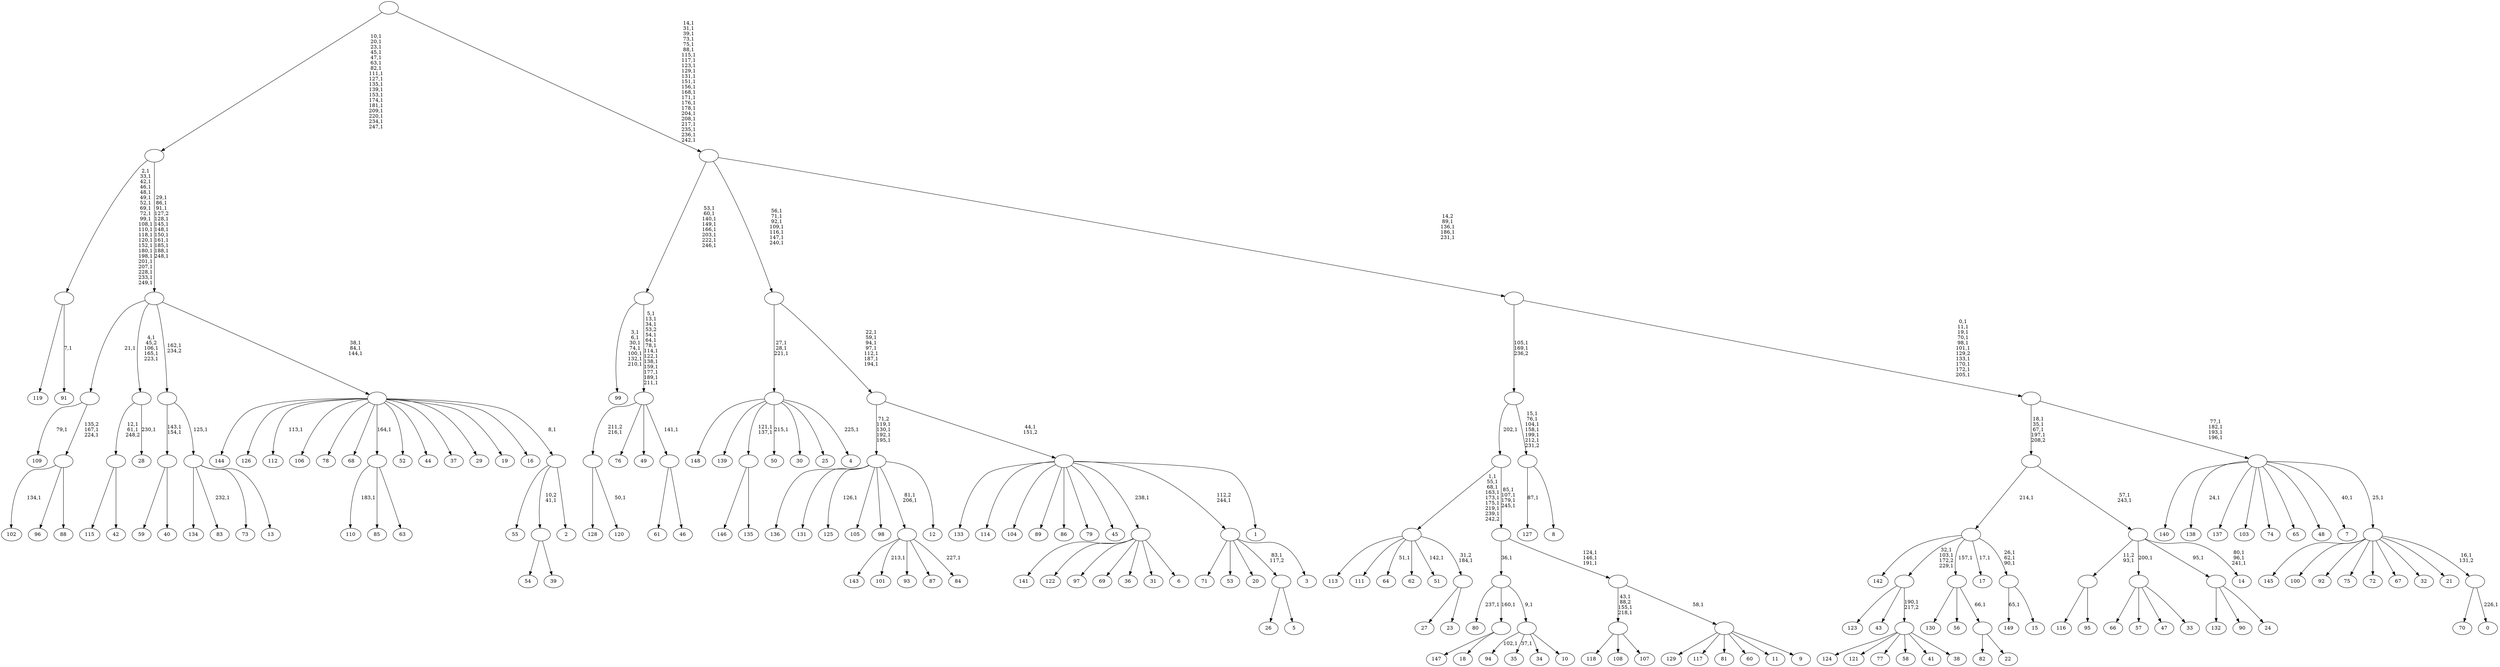 digraph T {
	400 [label="149"]
	398 [label="148"]
	397 [label="147"]
	396 [label="146"]
	395 [label="145"]
	394 [label="144"]
	393 [label="143"]
	392 [label="142"]
	391 [label="141"]
	390 [label="140"]
	389 [label="139"]
	388 [label="138"]
	386 [label="137"]
	385 [label="136"]
	384 [label="135"]
	383 [label=""]
	381 [label="134"]
	380 [label="133"]
	379 [label="132"]
	378 [label="131"]
	377 [label="130"]
	376 [label="129"]
	375 [label="128"]
	374 [label="127"]
	372 [label="126"]
	371 [label="125"]
	369 [label="124"]
	368 [label="123"]
	367 [label="122"]
	366 [label="121"]
	365 [label="120"]
	363 [label=""]
	362 [label="119"]
	361 [label="118"]
	360 [label="117"]
	359 [label="116"]
	358 [label="115"]
	357 [label="114"]
	356 [label="113"]
	355 [label="112"]
	353 [label="111"]
	352 [label="110"]
	350 [label="109"]
	348 [label="108"]
	347 [label="107"]
	346 [label=""]
	343 [label="106"]
	342 [label="105"]
	341 [label="104"]
	340 [label="103"]
	339 [label="102"]
	337 [label="101"]
	335 [label="100"]
	334 [label="99"]
	326 [label="98"]
	325 [label="97"]
	324 [label="96"]
	323 [label="95"]
	322 [label=""]
	321 [label="94"]
	319 [label="93"]
	318 [label="92"]
	317 [label="91"]
	315 [label=""]
	293 [label="90"]
	292 [label="89"]
	291 [label="88"]
	290 [label=""]
	288 [label=""]
	287 [label="87"]
	286 [label="86"]
	285 [label="85"]
	284 [label="84"]
	282 [label=""]
	280 [label="83"]
	278 [label="82"]
	277 [label="81"]
	276 [label="80"]
	274 [label="79"]
	273 [label="78"]
	272 [label="77"]
	271 [label="76"]
	270 [label="75"]
	269 [label="74"]
	268 [label="73"]
	267 [label="72"]
	266 [label="71"]
	265 [label="70"]
	264 [label="69"]
	263 [label="68"]
	262 [label="67"]
	261 [label="66"]
	260 [label="65"]
	259 [label="64"]
	257 [label="63"]
	256 [label=""]
	255 [label="62"]
	254 [label="61"]
	253 [label="60"]
	252 [label="59"]
	251 [label="58"]
	250 [label="57"]
	249 [label="56"]
	248 [label="55"]
	247 [label="54"]
	246 [label="53"]
	245 [label="52"]
	244 [label="51"]
	242 [label="50"]
	240 [label="49"]
	239 [label="48"]
	238 [label="47"]
	237 [label="46"]
	236 [label=""]
	235 [label=""]
	222 [label=""]
	214 [label="45"]
	213 [label="44"]
	212 [label="43"]
	211 [label="42"]
	210 [label=""]
	208 [label="41"]
	207 [label="40"]
	206 [label=""]
	204 [label="39"]
	203 [label=""]
	202 [label="38"]
	201 [label=""]
	200 [label=""]
	197 [label="37"]
	196 [label="36"]
	195 [label="35"]
	193 [label="34"]
	192 [label="33"]
	191 [label=""]
	190 [label="32"]
	189 [label="31"]
	188 [label="30"]
	187 [label="29"]
	186 [label="28"]
	184 [label=""]
	180 [label="27"]
	179 [label="26"]
	178 [label="25"]
	177 [label="24"]
	176 [label=""]
	175 [label="23"]
	174 [label=""]
	173 [label=""]
	165 [label="22"]
	164 [label=""]
	163 [label=""]
	162 [label="21"]
	161 [label="20"]
	160 [label="19"]
	159 [label="18"]
	158 [label=""]
	157 [label="17"]
	155 [label="16"]
	154 [label="15"]
	153 [label=""]
	150 [label=""]
	149 [label="14"]
	145 [label=""]
	143 [label=""]
	139 [label="13"]
	138 [label=""]
	137 [label=""]
	136 [label="12"]
	135 [label=""]
	131 [label="11"]
	130 [label="10"]
	129 [label=""]
	128 [label=""]
	127 [label="9"]
	126 [label=""]
	125 [label=""]
	122 [label=""]
	118 [label=""]
	117 [label="8"]
	116 [label=""]
	110 [label=""]
	108 [label="7"]
	106 [label="6"]
	105 [label=""]
	104 [label="5"]
	103 [label=""]
	102 [label="4"]
	100 [label=""]
	97 [label="3"]
	96 [label=""]
	95 [label="2"]
	94 [label=""]
	93 [label=""]
	90 [label=""]
	79 [label=""]
	61 [label="1"]
	60 [label=""]
	59 [label=""]
	52 [label=""]
	45 [label="0"]
	43 [label=""]
	42 [label=""]
	41 [label=""]
	37 [label=""]
	27 [label=""]
	23 [label=""]
	0 [label=""]
	383 -> 396 [label=""]
	383 -> 384 [label=""]
	363 -> 365 [label="50,1"]
	363 -> 375 [label=""]
	346 -> 361 [label=""]
	346 -> 348 [label=""]
	346 -> 347 [label=""]
	322 -> 359 [label=""]
	322 -> 323 [label=""]
	315 -> 317 [label="7,1"]
	315 -> 362 [label=""]
	290 -> 339 [label="134,1"]
	290 -> 324 [label=""]
	290 -> 291 [label=""]
	288 -> 290 [label="135,2\n167,1\n224,1"]
	288 -> 350 [label="79,1"]
	282 -> 284 [label="227,1"]
	282 -> 337 [label="213,1"]
	282 -> 393 [label=""]
	282 -> 319 [label=""]
	282 -> 287 [label=""]
	256 -> 352 [label="183,1"]
	256 -> 285 [label=""]
	256 -> 257 [label=""]
	236 -> 254 [label=""]
	236 -> 237 [label=""]
	235 -> 363 [label="211,2\n216,1"]
	235 -> 271 [label=""]
	235 -> 240 [label=""]
	235 -> 236 [label="141,1"]
	222 -> 235 [label="5,1\n13,1\n34,1\n53,2\n54,1\n64,1\n78,1\n114,1\n122,1\n138,1\n159,1\n177,1\n189,1\n211,1"]
	222 -> 334 [label="3,1\n6,1\n30,1\n74,1\n100,1\n132,1\n210,1"]
	210 -> 358 [label=""]
	210 -> 211 [label=""]
	206 -> 252 [label=""]
	206 -> 207 [label=""]
	203 -> 247 [label=""]
	203 -> 204 [label=""]
	201 -> 369 [label=""]
	201 -> 366 [label=""]
	201 -> 272 [label=""]
	201 -> 251 [label=""]
	201 -> 208 [label=""]
	201 -> 202 [label=""]
	200 -> 368 [label=""]
	200 -> 212 [label=""]
	200 -> 201 [label="190,1\n217,2"]
	191 -> 261 [label=""]
	191 -> 250 [label=""]
	191 -> 238 [label=""]
	191 -> 192 [label=""]
	184 -> 186 [label="230,1"]
	184 -> 210 [label="12,1\n61,1\n248,2"]
	176 -> 379 [label=""]
	176 -> 293 [label=""]
	176 -> 177 [label=""]
	174 -> 180 [label=""]
	174 -> 175 [label=""]
	173 -> 244 [label="142,1"]
	173 -> 259 [label="51,1"]
	173 -> 356 [label=""]
	173 -> 353 [label=""]
	173 -> 255 [label=""]
	173 -> 174 [label="31,2\n184,1"]
	164 -> 278 [label=""]
	164 -> 165 [label=""]
	163 -> 377 [label=""]
	163 -> 249 [label=""]
	163 -> 164 [label="66,1"]
	158 -> 397 [label=""]
	158 -> 159 [label=""]
	153 -> 400 [label="65,1"]
	153 -> 154 [label=""]
	150 -> 153 [label="26,1\n62,1\n90,1"]
	150 -> 157 [label="17,1"]
	150 -> 200 [label="32,1\n103,1\n172,2\n229,1"]
	150 -> 392 [label=""]
	150 -> 163 [label="157,1"]
	145 -> 149 [label="80,1\n96,1\n241,1"]
	145 -> 322 [label="11,2\n93,1"]
	145 -> 191 [label="200,1"]
	145 -> 176 [label="95,1"]
	143 -> 145 [label="57,1\n243,1"]
	143 -> 150 [label="214,1"]
	138 -> 280 [label="232,1"]
	138 -> 381 [label=""]
	138 -> 268 [label=""]
	138 -> 139 [label=""]
	137 -> 206 [label="143,1\n154,1"]
	137 -> 138 [label="125,1"]
	135 -> 282 [label="81,1\n206,1"]
	135 -> 371 [label="126,1"]
	135 -> 385 [label=""]
	135 -> 378 [label=""]
	135 -> 342 [label=""]
	135 -> 326 [label=""]
	135 -> 136 [label=""]
	129 -> 195 [label="37,1"]
	129 -> 321 [label="102,1"]
	129 -> 193 [label=""]
	129 -> 130 [label=""]
	128 -> 276 [label="237,1"]
	128 -> 158 [label="160,1"]
	128 -> 129 [label="9,1"]
	126 -> 376 [label=""]
	126 -> 360 [label=""]
	126 -> 277 [label=""]
	126 -> 253 [label=""]
	126 -> 131 [label=""]
	126 -> 127 [label=""]
	125 -> 346 [label="43,1\n88,2\n155,1\n218,1"]
	125 -> 126 [label="58,1"]
	122 -> 125 [label="124,1\n146,1\n191,1"]
	122 -> 128 [label="36,1"]
	118 -> 122 [label="85,1\n107,1\n179,1\n245,1"]
	118 -> 173 [label="1,1\n55,1\n68,1\n163,1\n173,1\n175,1\n219,1\n239,1\n242,2"]
	116 -> 374 [label="87,1"]
	116 -> 117 [label=""]
	110 -> 116 [label="15,1\n76,1\n104,1\n158,1\n199,1\n212,1\n231,2"]
	110 -> 118 [label="202,1"]
	105 -> 391 [label=""]
	105 -> 367 [label=""]
	105 -> 325 [label=""]
	105 -> 264 [label=""]
	105 -> 196 [label=""]
	105 -> 189 [label=""]
	105 -> 106 [label=""]
	103 -> 179 [label=""]
	103 -> 104 [label=""]
	100 -> 102 [label="225,1"]
	100 -> 242 [label="215,1"]
	100 -> 383 [label="121,1\n137,1"]
	100 -> 398 [label=""]
	100 -> 389 [label=""]
	100 -> 188 [label=""]
	100 -> 178 [label=""]
	96 -> 266 [label=""]
	96 -> 246 [label=""]
	96 -> 161 [label=""]
	96 -> 103 [label="83,1\n117,2"]
	96 -> 97 [label=""]
	94 -> 248 [label=""]
	94 -> 203 [label="10,2\n41,1"]
	94 -> 95 [label=""]
	93 -> 355 [label="113,1"]
	93 -> 394 [label=""]
	93 -> 372 [label=""]
	93 -> 343 [label=""]
	93 -> 273 [label=""]
	93 -> 263 [label=""]
	93 -> 256 [label="164,1"]
	93 -> 245 [label=""]
	93 -> 213 [label=""]
	93 -> 197 [label=""]
	93 -> 187 [label=""]
	93 -> 160 [label=""]
	93 -> 155 [label=""]
	93 -> 94 [label="8,1"]
	90 -> 93 [label="38,1\n84,1\n144,1"]
	90 -> 184 [label="4,1\n45,2\n106,1\n165,1\n223,1"]
	90 -> 288 [label="21,1"]
	90 -> 137 [label="162,1\n234,2"]
	79 -> 90 [label="29,1\n86,1\n91,1\n127,2\n128,1\n145,1\n148,1\n150,1\n161,1\n185,1\n188,1\n248,1"]
	79 -> 315 [label="2,1\n33,1\n42,1\n46,1\n48,1\n49,1\n52,1\n69,1\n72,1\n99,1\n108,1\n110,1\n118,1\n120,1\n152,1\n180,1\n198,1\n201,1\n207,1\n228,1\n233,1\n249,1"]
	60 -> 380 [label=""]
	60 -> 357 [label=""]
	60 -> 341 [label=""]
	60 -> 292 [label=""]
	60 -> 286 [label=""]
	60 -> 274 [label=""]
	60 -> 214 [label=""]
	60 -> 105 [label="238,1"]
	60 -> 96 [label="112,2\n244,1"]
	60 -> 61 [label=""]
	59 -> 135 [label="71,2\n119,1\n130,1\n192,1\n195,1"]
	59 -> 60 [label="44,1\n151,2"]
	52 -> 59 [label="22,1\n59,1\n94,1\n97,1\n112,1\n187,1\n194,1"]
	52 -> 100 [label="27,1\n28,1\n221,1"]
	43 -> 45 [label="226,1"]
	43 -> 265 [label=""]
	42 -> 395 [label=""]
	42 -> 335 [label=""]
	42 -> 318 [label=""]
	42 -> 270 [label=""]
	42 -> 267 [label=""]
	42 -> 262 [label=""]
	42 -> 190 [label=""]
	42 -> 162 [label=""]
	42 -> 43 [label="16,1\n131,2"]
	41 -> 108 [label="40,1"]
	41 -> 388 [label="24,1"]
	41 -> 390 [label=""]
	41 -> 386 [label=""]
	41 -> 340 [label=""]
	41 -> 269 [label=""]
	41 -> 260 [label=""]
	41 -> 239 [label=""]
	41 -> 42 [label="25,1"]
	37 -> 41 [label="77,1\n182,1\n193,1\n196,1"]
	37 -> 143 [label="18,1\n35,1\n67,1\n197,1\n208,2"]
	27 -> 37 [label="0,1\n11,1\n19,1\n70,1\n98,1\n101,1\n129,2\n133,1\n170,1\n172,1\n205,1"]
	27 -> 110 [label="105,1\n169,1\n236,2"]
	23 -> 27 [label="14,2\n89,1\n136,1\n186,1\n231,1"]
	23 -> 52 [label="56,1\n71,1\n92,1\n109,1\n116,1\n147,1\n240,1"]
	23 -> 222 [label="53,1\n60,1\n140,1\n149,1\n166,1\n203,1\n222,1\n246,1"]
	0 -> 23 [label="14,1\n31,1\n39,1\n73,1\n75,1\n88,1\n115,1\n117,1\n123,1\n129,1\n131,1\n151,1\n156,1\n168,1\n171,1\n176,1\n178,1\n204,1\n208,1\n217,1\n235,1\n236,1\n242,1"]
	0 -> 79 [label="10,1\n20,1\n23,1\n45,1\n47,1\n63,1\n82,1\n111,1\n127,1\n135,1\n139,1\n153,1\n174,1\n181,1\n209,1\n220,1\n234,1\n247,1"]
}
